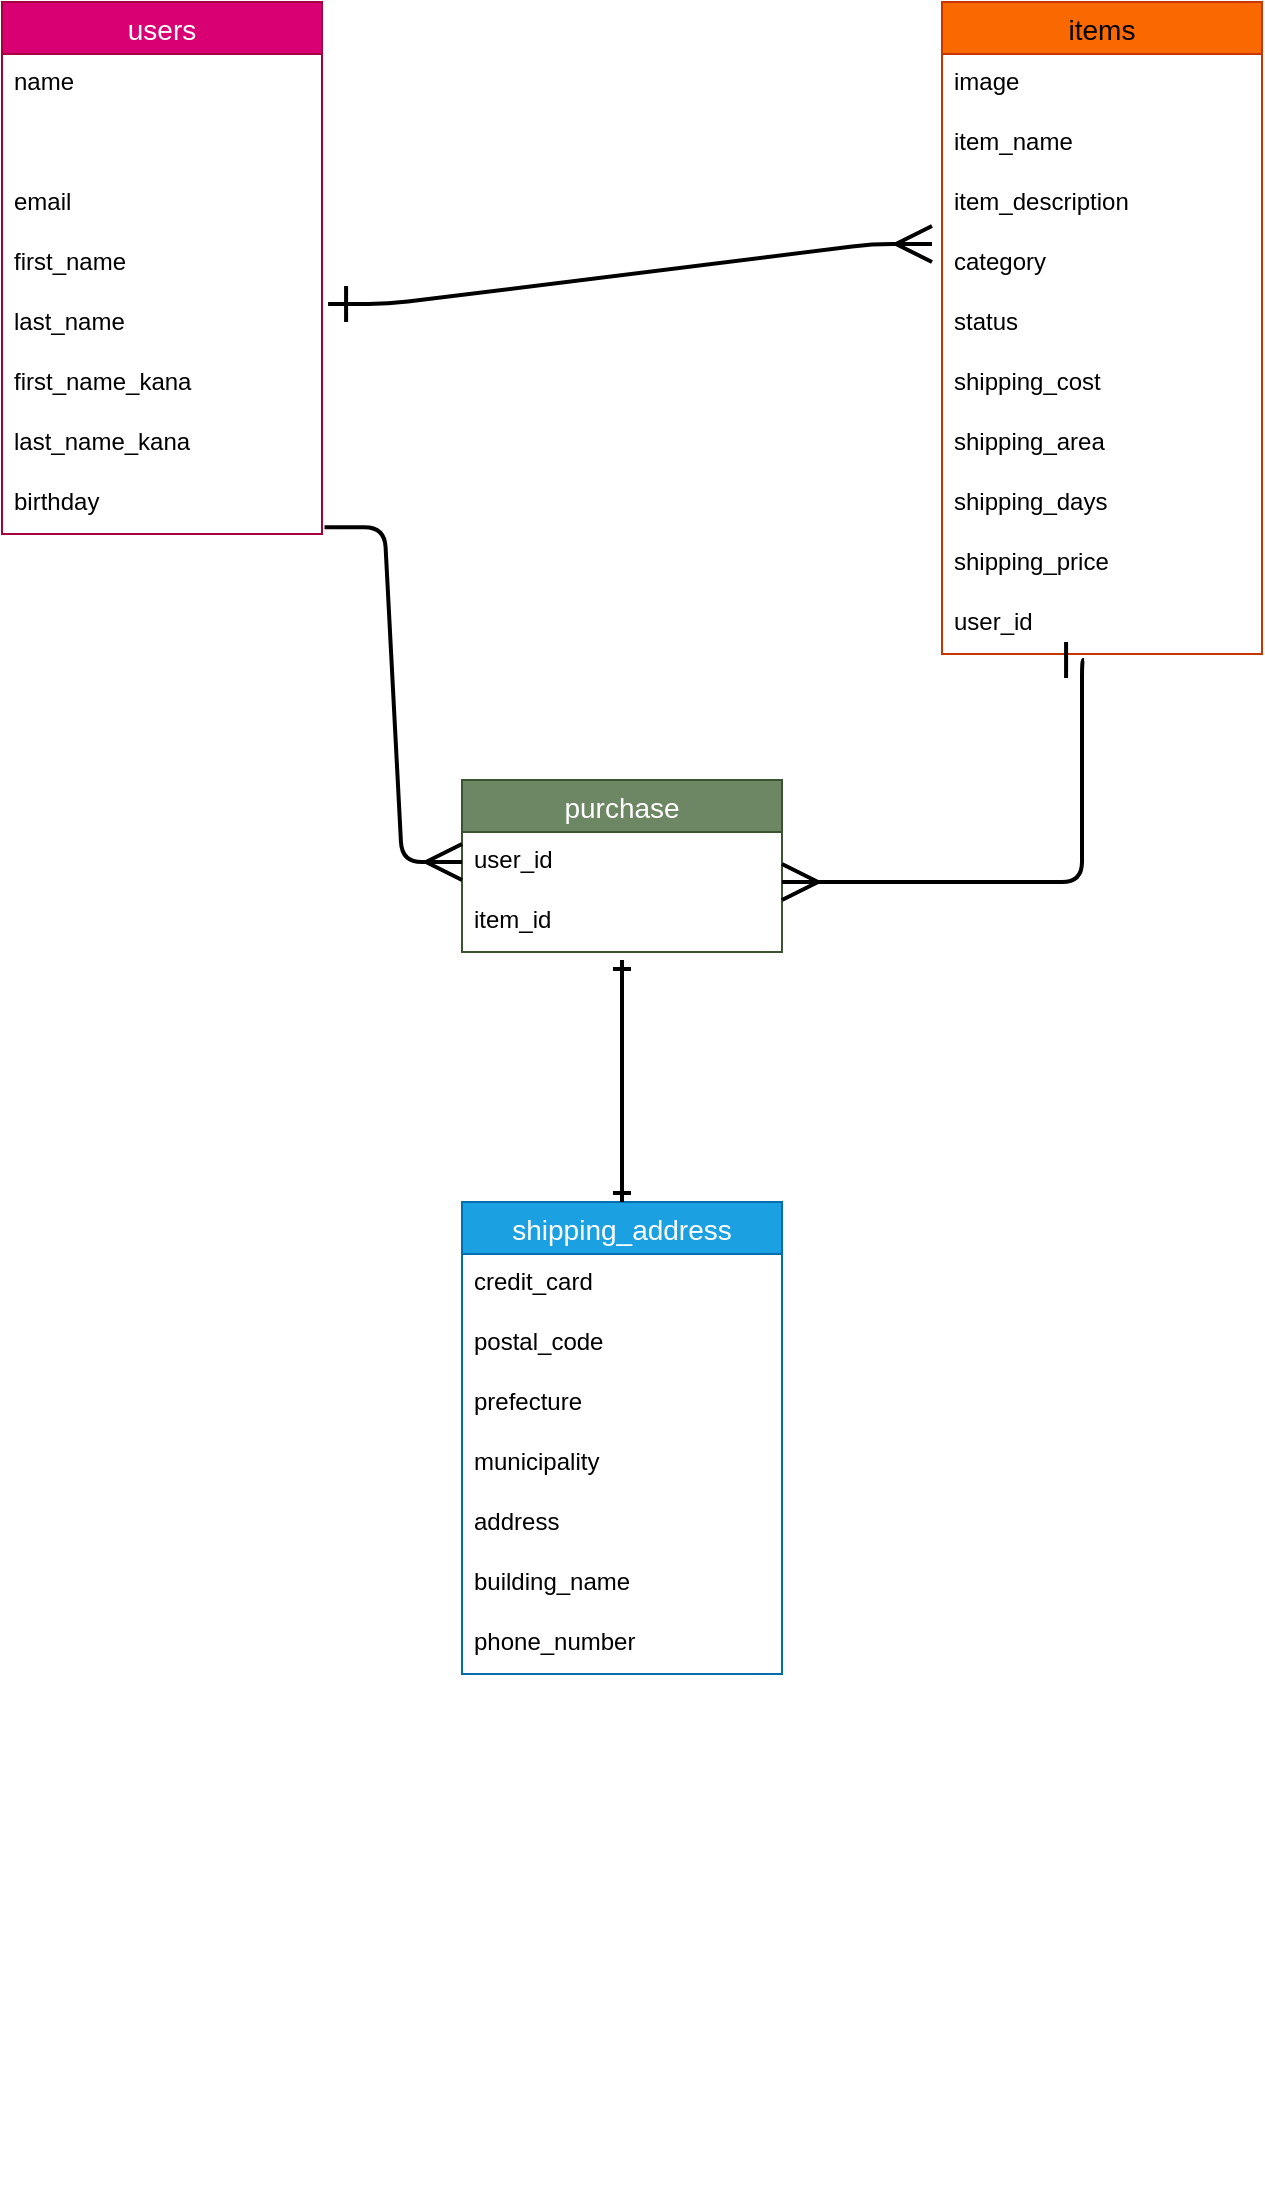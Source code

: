 <mxfile>
    <diagram id="wSOkRiQcxRjiHMcUVzTR" name="ページ1">
        <mxGraphModel dx="576" dy="424" grid="1" gridSize="10" guides="1" tooltips="1" connect="1" arrows="1" fold="1" page="1" pageScale="1" pageWidth="827" pageHeight="1169" background="#FFFFFF" math="0" shadow="0">
            <root>
                <mxCell id="0"/>
                <mxCell id="1" parent="0"/>
                <mxCell id="168" value="Text" style="text;html=1;align=center;verticalAlign=middle;resizable=0;points=[];autosize=1;strokeColor=none;fillColor=none;fontColor=#FFFFFF;labelBackgroundColor=none;" vertex="1" parent="1">
                    <mxGeometry x="175" y="1145" width="50" height="30" as="geometry"/>
                </mxCell>
                <mxCell id="169" value="items" style="swimlane;fontStyle=0;childLayout=stackLayout;horizontal=1;startSize=26;horizontalStack=0;resizeParent=1;resizeParentMax=0;resizeLast=0;collapsible=1;marginBottom=0;align=center;fontSize=14;fillColor=#fa6800;fontColor=#000000;strokeColor=#C73500;" vertex="1" parent="1">
                    <mxGeometry x="520" y="80" width="160" height="326" as="geometry"/>
                </mxCell>
                <mxCell id="170" value="image" style="text;strokeColor=none;fillColor=none;spacingLeft=4;spacingRight=4;overflow=hidden;rotatable=0;points=[[0,0.5],[1,0.5]];portConstraint=eastwest;fontSize=12;" vertex="1" parent="169">
                    <mxGeometry y="26" width="160" height="30" as="geometry"/>
                </mxCell>
                <mxCell id="171" value="item_name" style="text;strokeColor=none;fillColor=none;spacingLeft=4;spacingRight=4;overflow=hidden;rotatable=0;points=[[0,0.5],[1,0.5]];portConstraint=eastwest;fontSize=12;" vertex="1" parent="169">
                    <mxGeometry y="56" width="160" height="30" as="geometry"/>
                </mxCell>
                <mxCell id="172" value="item_description" style="text;strokeColor=none;fillColor=none;spacingLeft=4;spacingRight=4;overflow=hidden;rotatable=0;points=[[0,0.5],[1,0.5]];portConstraint=eastwest;fontSize=12;" vertex="1" parent="169">
                    <mxGeometry y="86" width="160" height="30" as="geometry"/>
                </mxCell>
                <mxCell id="173" value="category" style="text;strokeColor=none;fillColor=none;spacingLeft=4;spacingRight=4;overflow=hidden;rotatable=0;points=[[0,0.5],[1,0.5]];portConstraint=eastwest;fontSize=12;" vertex="1" parent="169">
                    <mxGeometry y="116" width="160" height="30" as="geometry"/>
                </mxCell>
                <mxCell id="174" value="status" style="text;strokeColor=none;fillColor=none;spacingLeft=4;spacingRight=4;overflow=hidden;rotatable=0;points=[[0,0.5],[1,0.5]];portConstraint=eastwest;fontSize=12;" vertex="1" parent="169">
                    <mxGeometry y="146" width="160" height="30" as="geometry"/>
                </mxCell>
                <mxCell id="175" value="shipping_cost" style="text;strokeColor=none;fillColor=none;spacingLeft=4;spacingRight=4;overflow=hidden;rotatable=0;points=[[0,0.5],[1,0.5]];portConstraint=eastwest;fontSize=12;" vertex="1" parent="169">
                    <mxGeometry y="176" width="160" height="30" as="geometry"/>
                </mxCell>
                <mxCell id="176" value="shipping_area" style="text;strokeColor=none;fillColor=none;spacingLeft=4;spacingRight=4;overflow=hidden;rotatable=0;points=[[0,0.5],[1,0.5]];portConstraint=eastwest;fontSize=12;" vertex="1" parent="169">
                    <mxGeometry y="206" width="160" height="30" as="geometry"/>
                </mxCell>
                <mxCell id="177" value="shipping_days" style="text;strokeColor=none;fillColor=none;spacingLeft=4;spacingRight=4;overflow=hidden;rotatable=0;points=[[0,0.5],[1,0.5]];portConstraint=eastwest;fontSize=12;" vertex="1" parent="169">
                    <mxGeometry y="236" width="160" height="30" as="geometry"/>
                </mxCell>
                <mxCell id="178" value="shipping_price" style="text;strokeColor=none;fillColor=none;spacingLeft=4;spacingRight=4;overflow=hidden;rotatable=0;points=[[0,0.5],[1,0.5]];portConstraint=eastwest;fontSize=12;" vertex="1" parent="169">
                    <mxGeometry y="266" width="160" height="30" as="geometry"/>
                </mxCell>
                <mxCell id="179" value="user_id" style="text;strokeColor=none;fillColor=none;spacingLeft=4;spacingRight=4;overflow=hidden;rotatable=0;points=[[0,0.5],[1,0.5]];portConstraint=eastwest;fontSize=12;" vertex="1" parent="169">
                    <mxGeometry y="296" width="160" height="30" as="geometry"/>
                </mxCell>
                <mxCell id="180" value="users" style="swimlane;fontStyle=0;childLayout=stackLayout;horizontal=1;startSize=26;horizontalStack=0;resizeParent=1;resizeParentMax=0;resizeLast=0;collapsible=1;marginBottom=0;align=center;fontSize=14;rounded=0;sketch=0;fillColor=#d80073;fontColor=#ffffff;strokeColor=#A50040;" vertex="1" parent="1">
                    <mxGeometry x="50" y="80" width="160" height="266" as="geometry"/>
                </mxCell>
                <mxCell id="181" value="name" style="text;strokeColor=none;fillColor=none;spacingLeft=4;spacingRight=4;overflow=hidden;rotatable=0;points=[[0,0.5],[1,0.5]];portConstraint=eastwest;fontSize=12;" vertex="1" parent="180">
                    <mxGeometry y="26" width="160" height="30" as="geometry"/>
                </mxCell>
                <mxCell id="221" value="encrypted_password" style="text;strokeColor=none;fillColor=none;spacingLeft=4;spacingRight=4;overflow=hidden;rotatable=0;points=[[0,0.5],[1,0.5]];portConstraint=eastwest;fontSize=12;labelBackgroundColor=none;fontColor=#FFFFFF;" vertex="1" parent="180">
                    <mxGeometry y="56" width="160" height="30" as="geometry"/>
                </mxCell>
                <mxCell id="182" value="email" style="text;strokeColor=none;fillColor=none;spacingLeft=4;spacingRight=4;overflow=hidden;rotatable=0;points=[[0,0.5],[1,0.5]];portConstraint=eastwest;fontSize=12;" vertex="1" parent="180">
                    <mxGeometry y="86" width="160" height="30" as="geometry"/>
                </mxCell>
                <mxCell id="183" value="first_name" style="text;strokeColor=none;fillColor=none;spacingLeft=4;spacingRight=4;overflow=hidden;rotatable=0;points=[[0,0.5],[1,0.5]];portConstraint=eastwest;fontSize=12;" vertex="1" parent="180">
                    <mxGeometry y="116" width="160" height="30" as="geometry"/>
                </mxCell>
                <mxCell id="184" value="last_name" style="text;strokeColor=none;fillColor=none;spacingLeft=4;spacingRight=4;overflow=hidden;rotatable=0;points=[[0,0.5],[1,0.5]];portConstraint=eastwest;fontSize=12;" vertex="1" parent="180">
                    <mxGeometry y="146" width="160" height="30" as="geometry"/>
                </mxCell>
                <mxCell id="185" value="first_name_kana" style="text;strokeColor=none;fillColor=none;spacingLeft=4;spacingRight=4;overflow=hidden;rotatable=0;points=[[0,0.5],[1,0.5]];portConstraint=eastwest;fontSize=12;" vertex="1" parent="180">
                    <mxGeometry y="176" width="160" height="30" as="geometry"/>
                </mxCell>
                <mxCell id="186" value="last_name_kana" style="text;strokeColor=none;fillColor=none;spacingLeft=4;spacingRight=4;overflow=hidden;rotatable=0;points=[[0,0.5],[1,0.5]];portConstraint=eastwest;fontSize=12;" vertex="1" parent="180">
                    <mxGeometry y="206" width="160" height="30" as="geometry"/>
                </mxCell>
                <mxCell id="187" value="birthday" style="text;strokeColor=none;fillColor=none;spacingLeft=4;spacingRight=4;overflow=hidden;rotatable=0;points=[[0,0.5],[1,0.5]];portConstraint=eastwest;fontSize=12;" vertex="1" parent="180">
                    <mxGeometry y="236" width="160" height="30" as="geometry"/>
                </mxCell>
                <mxCell id="188" value="purchase" style="swimlane;fontStyle=0;childLayout=stackLayout;horizontal=1;startSize=26;horizontalStack=0;resizeParent=1;resizeParentMax=0;resizeLast=0;collapsible=1;marginBottom=0;align=center;fontSize=14;fillColor=#6d8764;fontColor=#ffffff;strokeColor=#3A5431;" vertex="1" parent="1">
                    <mxGeometry x="280" y="469" width="160" height="86" as="geometry"/>
                </mxCell>
                <mxCell id="189" value="user_id" style="text;strokeColor=none;fillColor=none;spacingLeft=4;spacingRight=4;overflow=hidden;rotatable=0;points=[[0,0.5],[1,0.5]];portConstraint=eastwest;fontSize=12;" vertex="1" parent="188">
                    <mxGeometry y="26" width="160" height="30" as="geometry"/>
                </mxCell>
                <mxCell id="190" value="item_id" style="text;strokeColor=none;fillColor=none;spacingLeft=4;spacingRight=4;overflow=hidden;rotatable=0;points=[[0,0.5],[1,0.5]];portConstraint=eastwest;fontSize=12;" vertex="1" parent="188">
                    <mxGeometry y="56" width="160" height="30" as="geometry"/>
                </mxCell>
                <mxCell id="191" value="shipping_address" style="swimlane;fontStyle=0;childLayout=stackLayout;horizontal=1;startSize=26;horizontalStack=0;resizeParent=1;resizeParentMax=0;resizeLast=0;collapsible=1;marginBottom=0;align=center;fontSize=14;fillColor=#1ba1e2;fontColor=#ffffff;strokeColor=#006EAF;" vertex="1" parent="1">
                    <mxGeometry x="280" y="680" width="160" height="236" as="geometry"/>
                </mxCell>
                <mxCell id="192" value="credit_card" style="text;strokeColor=none;fillColor=none;spacingLeft=4;spacingRight=4;overflow=hidden;rotatable=0;points=[[0,0.5],[1,0.5]];portConstraint=eastwest;fontSize=12;" vertex="1" parent="191">
                    <mxGeometry y="26" width="160" height="30" as="geometry"/>
                </mxCell>
                <mxCell id="193" value="postal_code" style="text;strokeColor=none;fillColor=none;spacingLeft=4;spacingRight=4;overflow=hidden;rotatable=0;points=[[0,0.5],[1,0.5]];portConstraint=eastwest;fontSize=12;" vertex="1" parent="191">
                    <mxGeometry y="56" width="160" height="30" as="geometry"/>
                </mxCell>
                <mxCell id="194" value="prefecture" style="text;strokeColor=none;fillColor=none;spacingLeft=4;spacingRight=4;overflow=hidden;rotatable=0;points=[[0,0.5],[1,0.5]];portConstraint=eastwest;fontSize=12;" vertex="1" parent="191">
                    <mxGeometry y="86" width="160" height="30" as="geometry"/>
                </mxCell>
                <mxCell id="195" value="municipality" style="text;strokeColor=none;fillColor=none;spacingLeft=4;spacingRight=4;overflow=hidden;rotatable=0;points=[[0,0.5],[1,0.5]];portConstraint=eastwest;fontSize=12;" vertex="1" parent="191">
                    <mxGeometry y="116" width="160" height="30" as="geometry"/>
                </mxCell>
                <mxCell id="196" value="address" style="text;strokeColor=none;fillColor=none;spacingLeft=4;spacingRight=4;overflow=hidden;rotatable=0;points=[[0,0.5],[1,0.5]];portConstraint=eastwest;fontSize=12;" vertex="1" parent="191">
                    <mxGeometry y="146" width="160" height="30" as="geometry"/>
                </mxCell>
                <mxCell id="197" value="building_name" style="text;strokeColor=none;fillColor=none;spacingLeft=4;spacingRight=4;overflow=hidden;rotatable=0;points=[[0,0.5],[1,0.5]];portConstraint=eastwest;fontSize=12;" vertex="1" parent="191">
                    <mxGeometry y="176" width="160" height="30" as="geometry"/>
                </mxCell>
                <mxCell id="198" value="phone_number" style="text;strokeColor=none;fillColor=none;spacingLeft=4;spacingRight=4;overflow=hidden;rotatable=0;points=[[0,0.5],[1,0.5]];portConstraint=eastwest;fontSize=12;" vertex="1" parent="191">
                    <mxGeometry y="206" width="160" height="30" as="geometry"/>
                </mxCell>
                <mxCell id="199" value="" style="edgeStyle=entityRelationEdgeStyle;fontSize=12;html=1;endArrow=ERmany;exitX=1.019;exitY=0.167;exitDx=0;exitDy=0;exitPerimeter=0;endSize=15;startSize=15;jumpSize=14;strokeWidth=2;endFill=0;startArrow=ERone;startFill=0;" edge="1" parent="1" source="184">
                    <mxGeometry width="100" height="100" relative="1" as="geometry">
                        <mxPoint x="300" y="260" as="sourcePoint"/>
                        <mxPoint x="515" y="201" as="targetPoint"/>
                    </mxGeometry>
                </mxCell>
                <mxCell id="201" value="" style="edgeStyle=orthogonalEdgeStyle;fontSize=12;html=1;endArrow=ERone;rounded=1;startArrow=ERmany;startFill=0;endFill=0;endSize=15;startSize=15;strokeWidth=2;exitX=1;exitY=0.833;exitDx=0;exitDy=0;exitPerimeter=0;entryX=0.444;entryY=1.1;entryDx=0;entryDy=0;entryPerimeter=0;" edge="1" parent="1" source="189" target="179">
                    <mxGeometry width="100" height="100" relative="1" as="geometry">
                        <mxPoint x="450" y="520" as="sourcePoint"/>
                        <mxPoint x="590" y="420" as="targetPoint"/>
                        <Array as="points">
                            <mxPoint x="590" y="520"/>
                        </Array>
                    </mxGeometry>
                </mxCell>
                <mxCell id="202" value="" style="endArrow=ERone;html=1;rounded=0;strokeWidth=2;exitX=0.5;exitY=0;exitDx=0;exitDy=0;startArrow=ERone;startFill=0;endFill=0;" edge="1" parent="1" source="191">
                    <mxGeometry relative="1" as="geometry">
                        <mxPoint x="350" y="680" as="sourcePoint"/>
                        <mxPoint x="360" y="559" as="targetPoint"/>
                    </mxGeometry>
                </mxCell>
                <mxCell id="211" value="" style="edgeStyle=entityRelationEdgeStyle;fontSize=12;html=1;endArrow=ERmany;fontColor=#FFFFFF;exitX=1.008;exitY=0.889;exitDx=0;exitDy=0;exitPerimeter=0;entryX=0;entryY=0.5;entryDx=0;entryDy=0;endSize=15;startSize=15;strokeWidth=2;" edge="1" parent="1" source="187" target="189">
                    <mxGeometry width="100" height="100" relative="1" as="geometry">
                        <mxPoint x="140" y="340" as="sourcePoint"/>
                        <mxPoint x="270" y="500" as="targetPoint"/>
                    </mxGeometry>
                </mxCell>
            </root>
        </mxGraphModel>
    </diagram>
</mxfile>